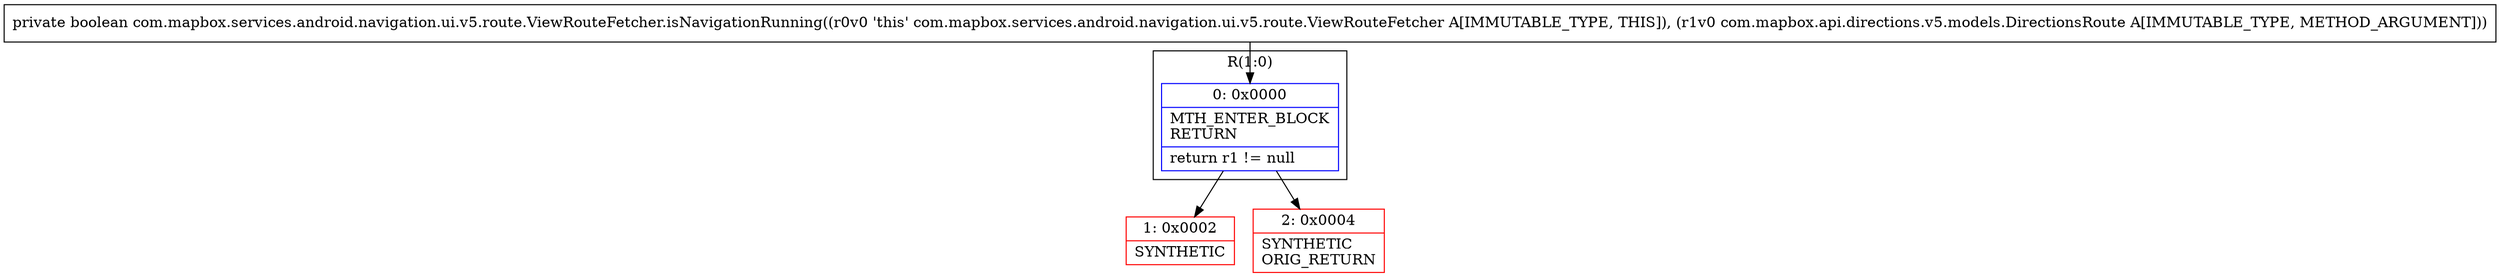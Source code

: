 digraph "CFG forcom.mapbox.services.android.navigation.ui.v5.route.ViewRouteFetcher.isNavigationRunning(Lcom\/mapbox\/api\/directions\/v5\/models\/DirectionsRoute;)Z" {
subgraph cluster_Region_2063899149 {
label = "R(1:0)";
node [shape=record,color=blue];
Node_0 [shape=record,label="{0\:\ 0x0000|MTH_ENTER_BLOCK\lRETURN\l|return r1 != null\l}"];
}
Node_1 [shape=record,color=red,label="{1\:\ 0x0002|SYNTHETIC\l}"];
Node_2 [shape=record,color=red,label="{2\:\ 0x0004|SYNTHETIC\lORIG_RETURN\l}"];
MethodNode[shape=record,label="{private boolean com.mapbox.services.android.navigation.ui.v5.route.ViewRouteFetcher.isNavigationRunning((r0v0 'this' com.mapbox.services.android.navigation.ui.v5.route.ViewRouteFetcher A[IMMUTABLE_TYPE, THIS]), (r1v0 com.mapbox.api.directions.v5.models.DirectionsRoute A[IMMUTABLE_TYPE, METHOD_ARGUMENT])) }"];
MethodNode -> Node_0;
Node_0 -> Node_1;
Node_0 -> Node_2;
}

